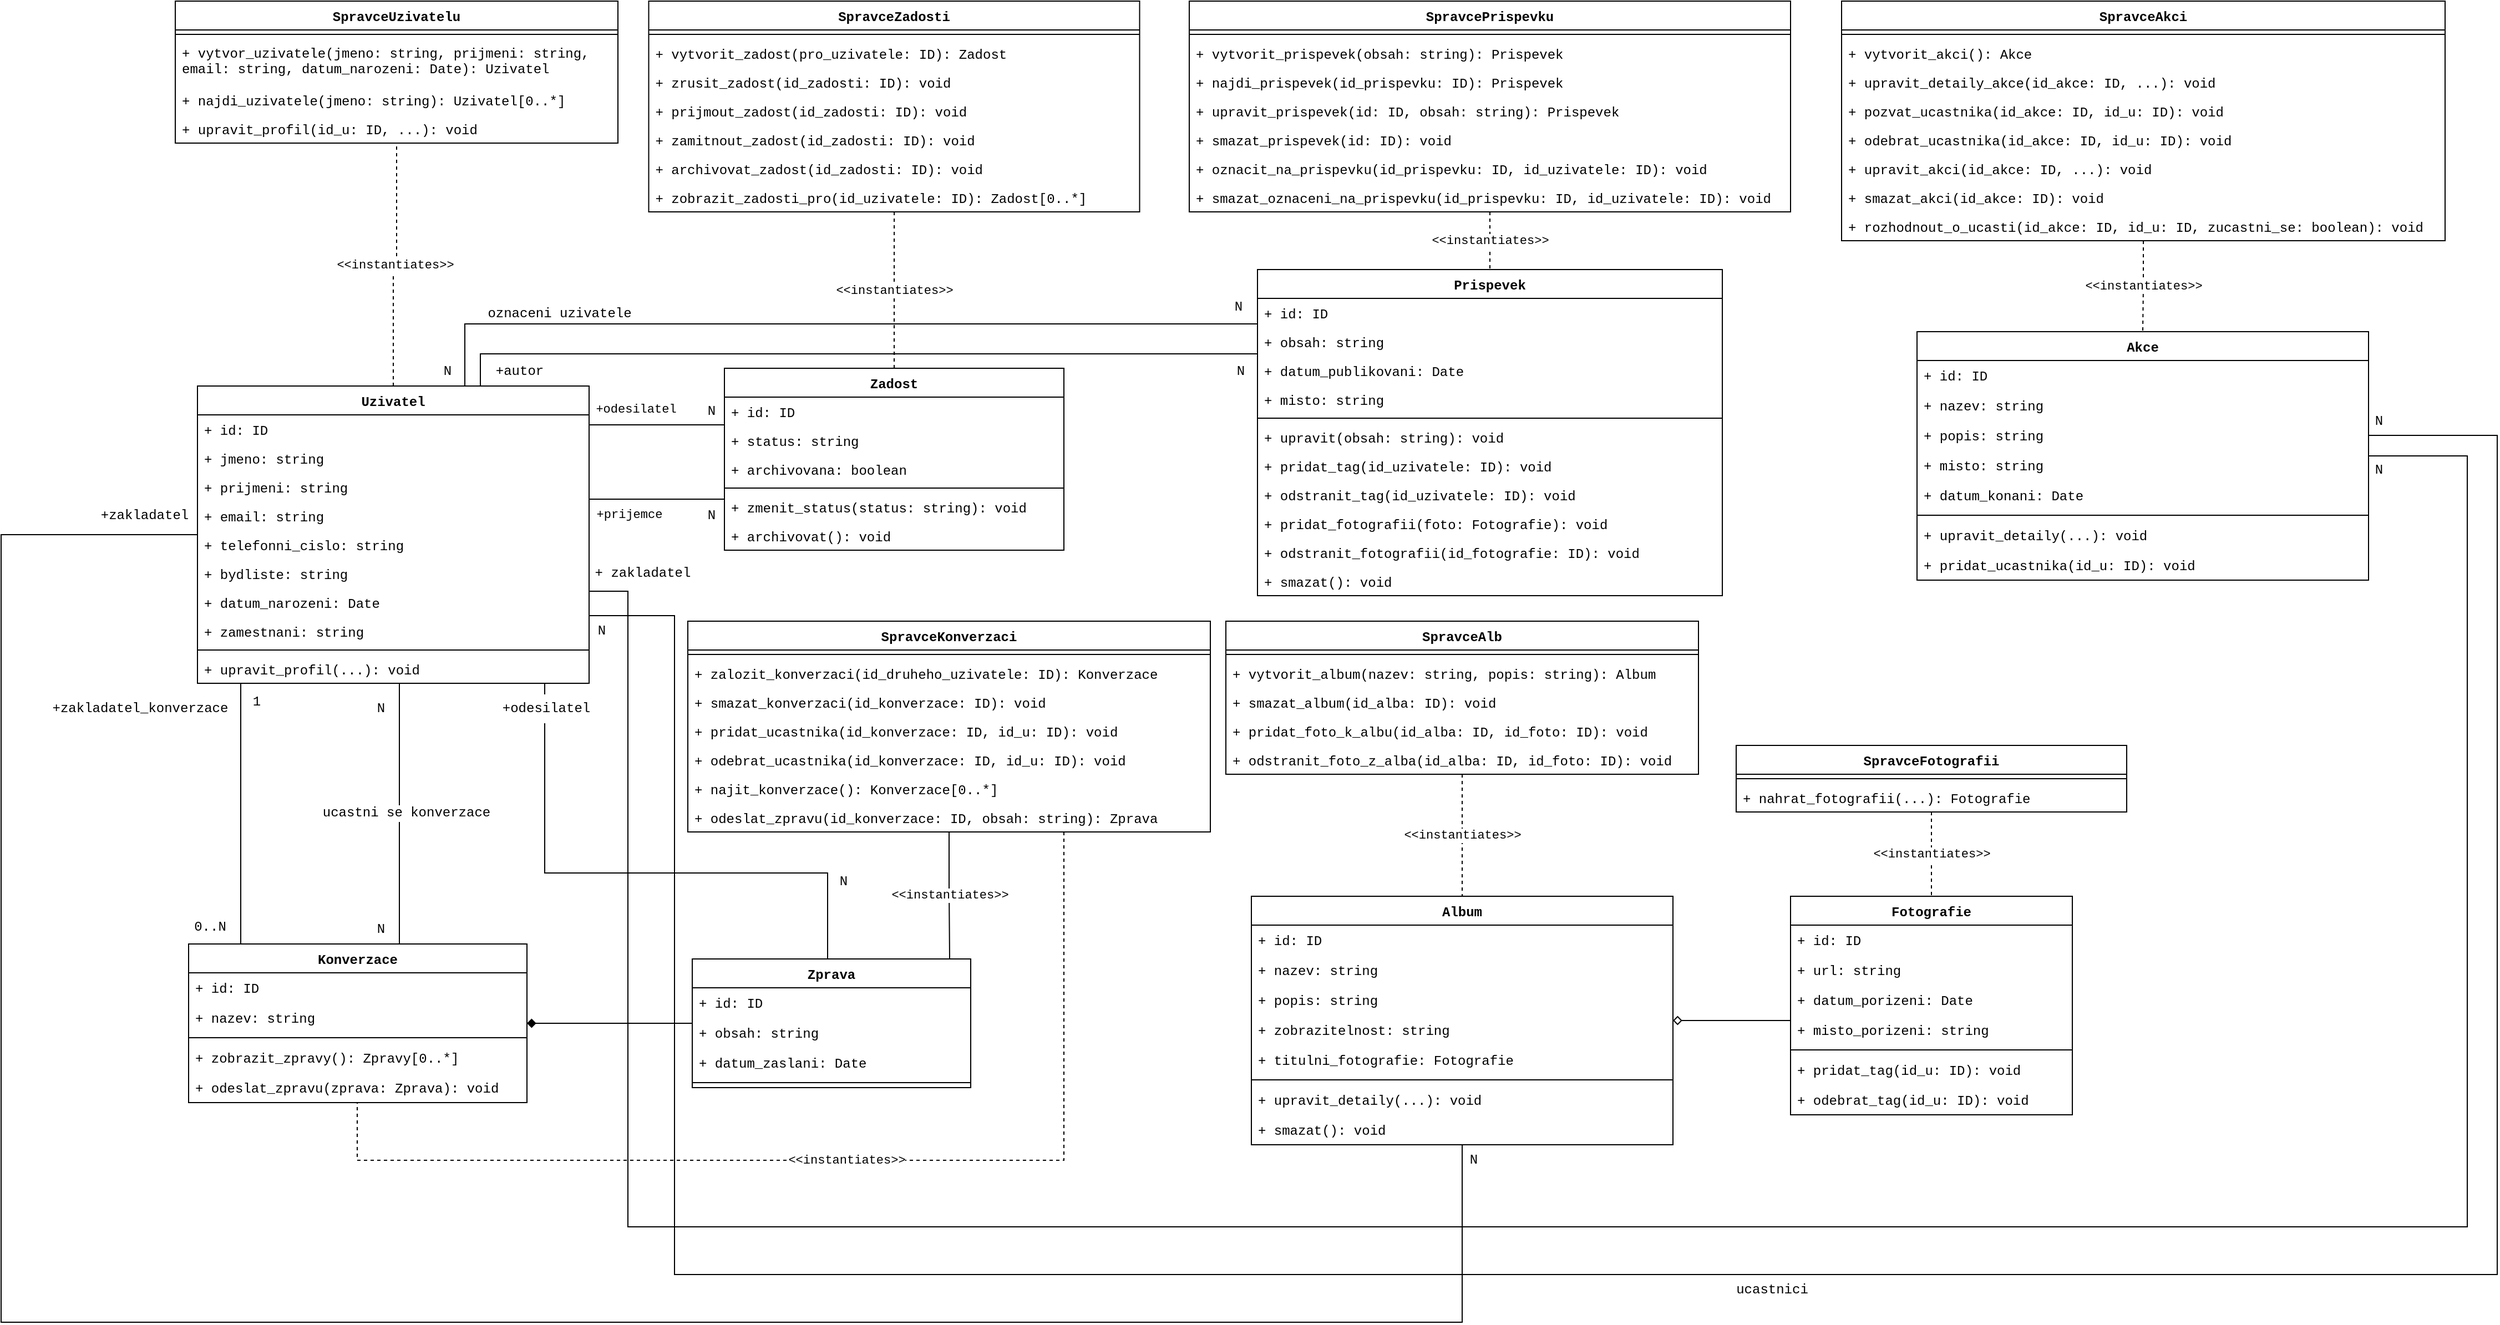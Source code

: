 <mxfile version="20.3.0" type="device"><diagram id="ahfpM7nU-8rFgFRCxepS" name="Stránka-1"><mxGraphModel dx="3273" dy="109" grid="0" gridSize="10" guides="1" tooltips="1" connect="1" arrows="1" fold="1" page="1" pageScale="1" pageWidth="827" pageHeight="1169" math="0" shadow="0"><root><mxCell id="0"/><mxCell id="1" parent="0"/><mxCell id="P2hT2zqD_TMaXvYp4fg1-245" value="&amp;lt;&amp;lt;instantiates&amp;gt;&amp;gt;" style="edgeStyle=orthogonalEdgeStyle;rounded=0;orthogonalLoop=1;jettySize=auto;html=1;fontFamily=Courier New;startArrow=none;startFill=0;endArrow=none;endFill=0;dashed=1;" edge="1" parent="1" source="P2hT2zqD_TMaXvYp4fg1-4" target="P2hT2zqD_TMaXvYp4fg1-125"><mxGeometry relative="1" as="geometry"/></mxCell><mxCell id="P2hT2zqD_TMaXvYp4fg1-247" style="edgeStyle=orthogonalEdgeStyle;rounded=0;orthogonalLoop=1;jettySize=auto;html=1;fontFamily=Courier New;startArrow=none;startFill=0;endArrow=none;endFill=0;" edge="1" parent="1" source="P2hT2zqD_TMaXvYp4fg1-4" target="P2hT2zqD_TMaXvYp4fg1-81"><mxGeometry relative="1" as="geometry"><Array as="points"><mxPoint x="627" y="2063"/><mxPoint x="882" y="2063"/></Array></mxGeometry></mxCell><mxCell id="P2hT2zqD_TMaXvYp4fg1-260" style="edgeStyle=orthogonalEdgeStyle;rounded=0;orthogonalLoop=1;jettySize=auto;html=1;fontFamily=Courier New;startArrow=none;startFill=0;endArrow=none;endFill=0;" edge="1" parent="1" source="P2hT2zqD_TMaXvYp4fg1-4" target="P2hT2zqD_TMaXvYp4fg1-164"><mxGeometry relative="1" as="geometry"><Array as="points"><mxPoint x="137" y="1758"/><mxPoint x="137" y="2468"/><mxPoint x="1454" y="2468"/></Array></mxGeometry></mxCell><mxCell id="P2hT2zqD_TMaXvYp4fg1-264" style="edgeStyle=orthogonalEdgeStyle;rounded=0;orthogonalLoop=1;jettySize=auto;html=1;fontFamily=Courier New;startArrow=none;startFill=0;endArrow=none;endFill=0;" edge="1" parent="1" source="P2hT2zqD_TMaXvYp4fg1-4" target="P2hT2zqD_TMaXvYp4fg1-30"><mxGeometry relative="1" as="geometry"><Array as="points"><mxPoint x="569" y="1595"/></Array></mxGeometry></mxCell><mxCell id="P2hT2zqD_TMaXvYp4fg1-267" style="edgeStyle=orthogonalEdgeStyle;rounded=0;orthogonalLoop=1;jettySize=auto;html=1;fontFamily=Courier New;startArrow=none;startFill=0;endArrow=none;endFill=0;" edge="1" parent="1" source="P2hT2zqD_TMaXvYp4fg1-4" target="P2hT2zqD_TMaXvYp4fg1-30"><mxGeometry relative="1" as="geometry"><Array as="points"><mxPoint x="555" y="1568"/></Array></mxGeometry></mxCell><mxCell id="P2hT2zqD_TMaXvYp4fg1-4" value="Uzivatel" style="swimlane;fontStyle=1;align=center;verticalAlign=top;childLayout=stackLayout;horizontal=1;startSize=26;horizontalStack=0;resizeParent=1;resizeParentMax=0;resizeLast=0;collapsible=1;marginBottom=0;fontFamily=Courier New;" vertex="1" parent="1"><mxGeometry x="314" y="1624" width="353" height="268" as="geometry"/></mxCell><mxCell id="P2hT2zqD_TMaXvYp4fg1-5" value="+ id: ID" style="text;strokeColor=none;fillColor=none;align=left;verticalAlign=top;spacingLeft=4;spacingRight=4;overflow=hidden;rotatable=0;points=[[0,0.5],[1,0.5]];portConstraint=eastwest;fontFamily=Courier New;" vertex="1" parent="P2hT2zqD_TMaXvYp4fg1-4"><mxGeometry y="26" width="353" height="26" as="geometry"/></mxCell><mxCell id="P2hT2zqD_TMaXvYp4fg1-6" value="+ jmeno: string" style="text;strokeColor=none;fillColor=none;align=left;verticalAlign=top;spacingLeft=4;spacingRight=4;overflow=hidden;rotatable=0;points=[[0,0.5],[1,0.5]];portConstraint=eastwest;fontFamily=Courier New;" vertex="1" parent="P2hT2zqD_TMaXvYp4fg1-4"><mxGeometry y="52" width="353" height="26" as="geometry"/></mxCell><mxCell id="P2hT2zqD_TMaXvYp4fg1-7" value="+ prijmeni: string" style="text;strokeColor=none;fillColor=none;align=left;verticalAlign=top;spacingLeft=4;spacingRight=4;overflow=hidden;rotatable=0;points=[[0,0.5],[1,0.5]];portConstraint=eastwest;fontFamily=Courier New;" vertex="1" parent="P2hT2zqD_TMaXvYp4fg1-4"><mxGeometry y="78" width="353" height="26" as="geometry"/></mxCell><mxCell id="P2hT2zqD_TMaXvYp4fg1-8" value="+ email: string" style="text;strokeColor=none;fillColor=none;align=left;verticalAlign=top;spacingLeft=4;spacingRight=4;overflow=hidden;rotatable=0;points=[[0,0.5],[1,0.5]];portConstraint=eastwest;fontFamily=Courier New;" vertex="1" parent="P2hT2zqD_TMaXvYp4fg1-4"><mxGeometry y="104" width="353" height="26" as="geometry"/></mxCell><mxCell id="P2hT2zqD_TMaXvYp4fg1-9" value="+ telefonni_cislo: string" style="text;strokeColor=none;fillColor=none;align=left;verticalAlign=top;spacingLeft=4;spacingRight=4;overflow=hidden;rotatable=0;points=[[0,0.5],[1,0.5]];portConstraint=eastwest;fontFamily=Courier New;" vertex="1" parent="P2hT2zqD_TMaXvYp4fg1-4"><mxGeometry y="130" width="353" height="26" as="geometry"/></mxCell><mxCell id="P2hT2zqD_TMaXvYp4fg1-10" value="+ bydliste: string" style="text;strokeColor=none;fillColor=none;align=left;verticalAlign=top;spacingLeft=4;spacingRight=4;overflow=hidden;rotatable=0;points=[[0,0.5],[1,0.5]];portConstraint=eastwest;fontFamily=Courier New;" vertex="1" parent="P2hT2zqD_TMaXvYp4fg1-4"><mxGeometry y="156" width="353" height="26" as="geometry"/></mxCell><mxCell id="P2hT2zqD_TMaXvYp4fg1-11" value="+ datum_narozeni: Date" style="text;strokeColor=none;fillColor=none;align=left;verticalAlign=top;spacingLeft=4;spacingRight=4;overflow=hidden;rotatable=0;points=[[0,0.5],[1,0.5]];portConstraint=eastwest;fontFamily=Courier New;" vertex="1" parent="P2hT2zqD_TMaXvYp4fg1-4"><mxGeometry y="182" width="353" height="26" as="geometry"/></mxCell><mxCell id="P2hT2zqD_TMaXvYp4fg1-12" value="+ zamestnani: string" style="text;strokeColor=none;fillColor=none;align=left;verticalAlign=top;spacingLeft=4;spacingRight=4;overflow=hidden;rotatable=0;points=[[0,0.5],[1,0.5]];portConstraint=eastwest;fontFamily=Courier New;" vertex="1" parent="P2hT2zqD_TMaXvYp4fg1-4"><mxGeometry y="208" width="353" height="26" as="geometry"/></mxCell><mxCell id="P2hT2zqD_TMaXvYp4fg1-13" value="" style="line;strokeWidth=1;fillColor=none;align=left;verticalAlign=middle;spacingTop=-1;spacingLeft=3;spacingRight=3;rotatable=0;labelPosition=right;points=[];portConstraint=eastwest;strokeColor=inherit;fontFamily=Courier New;" vertex="1" parent="P2hT2zqD_TMaXvYp4fg1-4"><mxGeometry y="234" width="353" height="8" as="geometry"/></mxCell><mxCell id="P2hT2zqD_TMaXvYp4fg1-18" value="+ upravit_profil(...): void" style="text;strokeColor=none;fillColor=none;align=left;verticalAlign=top;spacingLeft=4;spacingRight=4;overflow=hidden;rotatable=0;points=[[0,0.5],[1,0.5]];portConstraint=eastwest;fontFamily=Courier New;" vertex="1" parent="P2hT2zqD_TMaXvYp4fg1-4"><mxGeometry y="242" width="353" height="26" as="geometry"/></mxCell><mxCell id="P2hT2zqD_TMaXvYp4fg1-246" value="&amp;lt;&amp;lt;instantiates&amp;gt;&amp;gt;" style="edgeStyle=orthogonalEdgeStyle;rounded=0;orthogonalLoop=1;jettySize=auto;html=1;dashed=1;fontFamily=Courier New;startArrow=none;startFill=0;endArrow=none;endFill=0;" edge="1" parent="1" source="P2hT2zqD_TMaXvYp4fg1-23" target="P2hT2zqD_TMaXvYp4fg1-131"><mxGeometry relative="1" as="geometry"/></mxCell><mxCell id="P2hT2zqD_TMaXvYp4fg1-23" value="Zadost" style="swimlane;fontStyle=1;align=center;verticalAlign=top;childLayout=stackLayout;horizontal=1;startSize=26;horizontalStack=0;resizeParent=1;resizeParentMax=0;resizeLast=0;collapsible=1;marginBottom=0;fontFamily=Courier New;" vertex="1" parent="1"><mxGeometry x="789" y="1608" width="306" height="164" as="geometry"/></mxCell><mxCell id="P2hT2zqD_TMaXvYp4fg1-24" value="+ id: ID" style="text;strokeColor=none;fillColor=none;align=left;verticalAlign=top;spacingLeft=4;spacingRight=4;overflow=hidden;rotatable=0;points=[[0,0.5],[1,0.5]];portConstraint=eastwest;fontFamily=Courier New;" vertex="1" parent="P2hT2zqD_TMaXvYp4fg1-23"><mxGeometry y="26" width="306" height="26" as="geometry"/></mxCell><mxCell id="P2hT2zqD_TMaXvYp4fg1-25" value="+ status: string" style="text;strokeColor=none;fillColor=none;align=left;verticalAlign=top;spacingLeft=4;spacingRight=4;overflow=hidden;rotatable=0;points=[[0,0.5],[1,0.5]];portConstraint=eastwest;fontFamily=Courier New;" vertex="1" parent="P2hT2zqD_TMaXvYp4fg1-23"><mxGeometry y="52" width="306" height="26" as="geometry"/></mxCell><mxCell id="P2hT2zqD_TMaXvYp4fg1-233" value="+ archivovana: boolean" style="text;strokeColor=none;fillColor=none;align=left;verticalAlign=top;spacingLeft=4;spacingRight=4;overflow=hidden;rotatable=0;points=[[0,0.5],[1,0.5]];portConstraint=eastwest;fontFamily=Courier New;" vertex="1" parent="P2hT2zqD_TMaXvYp4fg1-23"><mxGeometry y="78" width="306" height="26" as="geometry"/></mxCell><mxCell id="P2hT2zqD_TMaXvYp4fg1-27" style="line;strokeWidth=1;fillColor=none;align=left;verticalAlign=middle;spacingTop=-1;spacingLeft=3;spacingRight=3;rotatable=0;labelPosition=right;points=[];portConstraint=eastwest;strokeColor=inherit;fontFamily=Courier New;" vertex="1" parent="P2hT2zqD_TMaXvYp4fg1-23"><mxGeometry y="104" width="306" height="8" as="geometry"/></mxCell><mxCell id="P2hT2zqD_TMaXvYp4fg1-235" value="+ zmenit_status(status: string): void" style="text;strokeColor=none;fillColor=none;align=left;verticalAlign=top;spacingLeft=4;spacingRight=4;overflow=hidden;rotatable=0;points=[[0,0.5],[1,0.5]];portConstraint=eastwest;fontFamily=Courier New;" vertex="1" parent="P2hT2zqD_TMaXvYp4fg1-23"><mxGeometry y="112" width="306" height="26" as="geometry"/></mxCell><mxCell id="P2hT2zqD_TMaXvYp4fg1-236" value="+ archivovat(): void" style="text;strokeColor=none;fillColor=none;align=left;verticalAlign=top;spacingLeft=4;spacingRight=4;overflow=hidden;rotatable=0;points=[[0,0.5],[1,0.5]];portConstraint=eastwest;fontFamily=Courier New;" vertex="1" parent="P2hT2zqD_TMaXvYp4fg1-23"><mxGeometry y="138" width="306" height="26" as="geometry"/></mxCell><mxCell id="P2hT2zqD_TMaXvYp4fg1-30" value="Prispevek" style="swimlane;fontStyle=1;align=center;verticalAlign=top;childLayout=stackLayout;horizontal=1;startSize=26;horizontalStack=0;resizeParent=1;resizeParentMax=0;resizeLast=0;collapsible=1;marginBottom=0;fontFamily=Courier New;" vertex="1" parent="1"><mxGeometry x="1269.5" y="1519" width="419" height="294" as="geometry"/></mxCell><mxCell id="P2hT2zqD_TMaXvYp4fg1-31" value="+ id: ID" style="text;strokeColor=none;fillColor=none;align=left;verticalAlign=top;spacingLeft=4;spacingRight=4;overflow=hidden;rotatable=0;points=[[0,0.5],[1,0.5]];portConstraint=eastwest;fontFamily=Courier New;" vertex="1" parent="P2hT2zqD_TMaXvYp4fg1-30"><mxGeometry y="26" width="419" height="26" as="geometry"/></mxCell><mxCell id="P2hT2zqD_TMaXvYp4fg1-32" value="+ obsah: string" style="text;strokeColor=none;fillColor=none;align=left;verticalAlign=top;spacingLeft=4;spacingRight=4;overflow=hidden;rotatable=0;points=[[0,0.5],[1,0.5]];portConstraint=eastwest;fontFamily=Courier New;" vertex="1" parent="P2hT2zqD_TMaXvYp4fg1-30"><mxGeometry y="52" width="419" height="26" as="geometry"/></mxCell><mxCell id="P2hT2zqD_TMaXvYp4fg1-33" value="+ datum_publikovani: Date" style="text;strokeColor=none;fillColor=none;align=left;verticalAlign=top;spacingLeft=4;spacingRight=4;overflow=hidden;rotatable=0;points=[[0,0.5],[1,0.5]];portConstraint=eastwest;fontFamily=Courier New;" vertex="1" parent="P2hT2zqD_TMaXvYp4fg1-30"><mxGeometry y="78" width="419" height="26" as="geometry"/></mxCell><mxCell id="P2hT2zqD_TMaXvYp4fg1-34" value="+ misto: string" style="text;strokeColor=none;fillColor=none;align=left;verticalAlign=top;spacingLeft=4;spacingRight=4;overflow=hidden;rotatable=0;points=[[0,0.5],[1,0.5]];portConstraint=eastwest;fontFamily=Courier New;" vertex="1" parent="P2hT2zqD_TMaXvYp4fg1-30"><mxGeometry y="104" width="419" height="26" as="geometry"/></mxCell><mxCell id="P2hT2zqD_TMaXvYp4fg1-35" value="" style="line;strokeWidth=1;fillColor=none;align=left;verticalAlign=middle;spacingTop=-1;spacingLeft=3;spacingRight=3;rotatable=0;labelPosition=right;points=[];portConstraint=eastwest;strokeColor=inherit;fontFamily=Courier New;" vertex="1" parent="P2hT2zqD_TMaXvYp4fg1-30"><mxGeometry y="130" width="419" height="8" as="geometry"/></mxCell><mxCell id="P2hT2zqD_TMaXvYp4fg1-37" value="+ upravit(obsah: string): void" style="text;strokeColor=none;fillColor=none;align=left;verticalAlign=top;spacingLeft=4;spacingRight=4;overflow=hidden;rotatable=0;points=[[0,0.5],[1,0.5]];portConstraint=eastwest;fontFamily=Courier New;" vertex="1" parent="P2hT2zqD_TMaXvYp4fg1-30"><mxGeometry y="138" width="419" height="26" as="geometry"/></mxCell><mxCell id="P2hT2zqD_TMaXvYp4fg1-38" value="+ pridat_tag(id_uzivatele: ID): void" style="text;strokeColor=none;fillColor=none;align=left;verticalAlign=top;spacingLeft=4;spacingRight=4;overflow=hidden;rotatable=0;points=[[0,0.5],[1,0.5]];portConstraint=eastwest;fontFamily=Courier New;" vertex="1" parent="P2hT2zqD_TMaXvYp4fg1-30"><mxGeometry y="164" width="419" height="26" as="geometry"/></mxCell><mxCell id="P2hT2zqD_TMaXvYp4fg1-39" value="+ odstranit_tag(id_uzivatele: ID): void" style="text;strokeColor=none;fillColor=none;align=left;verticalAlign=top;spacingLeft=4;spacingRight=4;overflow=hidden;rotatable=0;points=[[0,0.5],[1,0.5]];portConstraint=eastwest;fontFamily=Courier New;" vertex="1" parent="P2hT2zqD_TMaXvYp4fg1-30"><mxGeometry y="190" width="419" height="26" as="geometry"/></mxCell><mxCell id="P2hT2zqD_TMaXvYp4fg1-40" value="+ pridat_fotografii(foto: Fotografie): void" style="text;strokeColor=none;fillColor=none;align=left;verticalAlign=top;spacingLeft=4;spacingRight=4;overflow=hidden;rotatable=0;points=[[0,0.5],[1,0.5]];portConstraint=eastwest;fontFamily=Courier New;" vertex="1" parent="P2hT2zqD_TMaXvYp4fg1-30"><mxGeometry y="216" width="419" height="26" as="geometry"/></mxCell><mxCell id="P2hT2zqD_TMaXvYp4fg1-41" value="+ odstranit_fotografii(id_fotografie: ID): void" style="text;strokeColor=none;fillColor=none;align=left;verticalAlign=top;spacingLeft=4;spacingRight=4;overflow=hidden;rotatable=0;points=[[0,0.5],[1,0.5]];portConstraint=eastwest;fontFamily=Courier New;" vertex="1" parent="P2hT2zqD_TMaXvYp4fg1-30"><mxGeometry y="242" width="419" height="26" as="geometry"/></mxCell><mxCell id="P2hT2zqD_TMaXvYp4fg1-36" value="+ smazat(): void" style="text;strokeColor=none;fillColor=none;align=left;verticalAlign=top;spacingLeft=4;spacingRight=4;overflow=hidden;rotatable=0;points=[[0,0.5],[1,0.5]];portConstraint=eastwest;fontFamily=Courier New;" vertex="1" parent="P2hT2zqD_TMaXvYp4fg1-30"><mxGeometry y="268" width="419" height="26" as="geometry"/></mxCell><mxCell id="P2hT2zqD_TMaXvYp4fg1-75" value="Konverzace" style="swimlane;fontStyle=1;align=center;verticalAlign=top;childLayout=stackLayout;horizontal=1;startSize=26;horizontalStack=0;resizeParent=1;resizeParentMax=0;resizeLast=0;collapsible=1;marginBottom=0;fontFamily=Courier New;" vertex="1" parent="1"><mxGeometry x="306" y="2127" width="305" height="143" as="geometry"/></mxCell><mxCell id="P2hT2zqD_TMaXvYp4fg1-76" value="+ id: ID" style="text;strokeColor=none;fillColor=none;align=left;verticalAlign=top;spacingLeft=4;spacingRight=4;overflow=hidden;rotatable=0;points=[[0,0.5],[1,0.5]];portConstraint=eastwest;fontFamily=Courier New;" vertex="1" parent="P2hT2zqD_TMaXvYp4fg1-75"><mxGeometry y="26" width="305" height="27" as="geometry"/></mxCell><mxCell id="P2hT2zqD_TMaXvYp4fg1-77" value="+ nazev: string" style="text;strokeColor=none;fillColor=none;align=left;verticalAlign=top;spacingLeft=4;spacingRight=4;overflow=hidden;rotatable=0;points=[[0,0.5],[1,0.5]];portConstraint=eastwest;fontFamily=Courier New;" vertex="1" parent="P2hT2zqD_TMaXvYp4fg1-75"><mxGeometry y="53" width="305" height="27" as="geometry"/></mxCell><mxCell id="P2hT2zqD_TMaXvYp4fg1-78" value="" style="line;strokeWidth=1;fillColor=none;align=left;verticalAlign=middle;spacingTop=-1;spacingLeft=3;spacingRight=3;rotatable=0;labelPosition=right;points=[];portConstraint=eastwest;strokeColor=inherit;fontFamily=Courier New;" vertex="1" parent="P2hT2zqD_TMaXvYp4fg1-75"><mxGeometry y="80" width="305" height="9" as="geometry"/></mxCell><mxCell id="P2hT2zqD_TMaXvYp4fg1-79" value="+ zobrazit_zpravy(): Zpravy[0..*]" style="text;strokeColor=none;fillColor=none;align=left;verticalAlign=top;spacingLeft=4;spacingRight=4;overflow=hidden;rotatable=0;points=[[0,0.5],[1,0.5]];portConstraint=eastwest;fontFamily=Courier New;" vertex="1" parent="P2hT2zqD_TMaXvYp4fg1-75"><mxGeometry y="89" width="305" height="27" as="geometry"/></mxCell><mxCell id="P2hT2zqD_TMaXvYp4fg1-80" value="+ odeslat_zpravu(zprava: Zprava): void" style="text;strokeColor=none;fillColor=none;align=left;verticalAlign=top;spacingLeft=4;spacingRight=4;overflow=hidden;rotatable=0;points=[[0,0.5],[1,0.5]];portConstraint=eastwest;fontFamily=Courier New;" vertex="1" parent="P2hT2zqD_TMaXvYp4fg1-75"><mxGeometry y="116" width="305" height="27" as="geometry"/></mxCell><mxCell id="P2hT2zqD_TMaXvYp4fg1-263" style="edgeStyle=orthogonalEdgeStyle;rounded=0;orthogonalLoop=1;jettySize=auto;html=1;fontFamily=Courier New;startArrow=diamond;startFill=1;endArrow=none;endFill=0;" edge="1" parent="1" source="P2hT2zqD_TMaXvYp4fg1-75" target="P2hT2zqD_TMaXvYp4fg1-81"><mxGeometry relative="1" as="geometry"/></mxCell><mxCell id="P2hT2zqD_TMaXvYp4fg1-81" value="Zprava" style="swimlane;fontStyle=1;align=center;verticalAlign=top;childLayout=stackLayout;horizontal=1;startSize=26;horizontalStack=0;resizeParent=1;resizeParentMax=0;resizeLast=0;collapsible=1;marginBottom=0;fontFamily=Courier New;" vertex="1" parent="1"><mxGeometry x="760" y="2140.5" width="251" height="116" as="geometry"/></mxCell><mxCell id="P2hT2zqD_TMaXvYp4fg1-82" value="+ id: ID" style="text;strokeColor=none;fillColor=none;align=left;verticalAlign=top;spacingLeft=4;spacingRight=4;overflow=hidden;rotatable=0;points=[[0,0.5],[1,0.5]];portConstraint=eastwest;fontFamily=Courier New;" vertex="1" parent="P2hT2zqD_TMaXvYp4fg1-81"><mxGeometry y="26" width="251" height="27" as="geometry"/></mxCell><mxCell id="P2hT2zqD_TMaXvYp4fg1-83" value="+ obsah: string" style="text;strokeColor=none;fillColor=none;align=left;verticalAlign=top;spacingLeft=4;spacingRight=4;overflow=hidden;rotatable=0;points=[[0,0.5],[1,0.5]];portConstraint=eastwest;fontFamily=Courier New;" vertex="1" parent="P2hT2zqD_TMaXvYp4fg1-81"><mxGeometry y="53" width="251" height="27" as="geometry"/></mxCell><mxCell id="P2hT2zqD_TMaXvYp4fg1-84" value="+ datum_zaslani: Date" style="text;strokeColor=none;fillColor=none;align=left;verticalAlign=top;spacingLeft=4;spacingRight=4;overflow=hidden;rotatable=0;points=[[0,0.5],[1,0.5]];portConstraint=eastwest;fontFamily=Courier New;" vertex="1" parent="P2hT2zqD_TMaXvYp4fg1-81"><mxGeometry y="80" width="251" height="27" as="geometry"/></mxCell><mxCell id="P2hT2zqD_TMaXvYp4fg1-86" value="" style="line;strokeWidth=1;fillColor=none;align=left;verticalAlign=middle;spacingTop=-1;spacingLeft=3;spacingRight=3;rotatable=0;labelPosition=right;points=[];portConstraint=eastwest;strokeColor=inherit;fontFamily=Courier New;" vertex="1" parent="P2hT2zqD_TMaXvYp4fg1-81"><mxGeometry y="107" width="251" height="9" as="geometry"/></mxCell><mxCell id="P2hT2zqD_TMaXvYp4fg1-99" value="" style="edgeStyle=orthogonalEdgeStyle;rounded=0;orthogonalLoop=1;jettySize=auto;html=1;startArrow=none;startFill=0;endArrow=none;endFill=0;fontFamily=Courier New;" edge="1" source="P2hT2zqD_TMaXvYp4fg1-4" target="P2hT2zqD_TMaXvYp4fg1-75" parent="1"><mxGeometry relative="1" as="geometry"><Array as="points"><mxPoint x="353" y="2095"/><mxPoint x="353" y="2095"/></Array></mxGeometry></mxCell><mxCell id="P2hT2zqD_TMaXvYp4fg1-101" style="edgeStyle=orthogonalEdgeStyle;rounded=0;orthogonalLoop=1;jettySize=auto;html=1;startArrow=none;startFill=0;endArrow=none;endFill=0;fontFamily=Courier New;" edge="1" source="P2hT2zqD_TMaXvYp4fg1-4" target="P2hT2zqD_TMaXvYp4fg1-23" parent="1"><mxGeometry relative="1" as="geometry"><Array as="points"><mxPoint x="728" y="1726"/><mxPoint x="728" y="1726"/></Array></mxGeometry></mxCell><mxCell id="P2hT2zqD_TMaXvYp4fg1-102" value="+odesilatel" style="edgeLabel;html=1;align=center;verticalAlign=bottom;resizable=0;points=[];fontFamily=Courier New;" vertex="1" connectable="0" parent="P2hT2zqD_TMaXvYp4fg1-101"><mxGeometry x="-0.526" relative="1" as="geometry"><mxPoint x="13" y="-73" as="offset"/></mxGeometry></mxCell><mxCell id="P2hT2zqD_TMaXvYp4fg1-111" value="" style="edgeStyle=orthogonalEdgeStyle;rounded=0;orthogonalLoop=1;jettySize=auto;html=1;startArrow=none;startFill=0;endArrow=none;endFill=0;fontFamily=Courier New;" edge="1" source="P2hT2zqD_TMaXvYp4fg1-4" target="P2hT2zqD_TMaXvYp4fg1-75" parent="1"><mxGeometry relative="1" as="geometry"><Array as="points"><mxPoint x="496" y="2108"/><mxPoint x="496" y="2108"/></Array></mxGeometry></mxCell><mxCell id="P2hT2zqD_TMaXvYp4fg1-114" value="N" style="text;html=1;align=center;verticalAlign=middle;resizable=0;points=[];autosize=1;strokeColor=none;fillColor=none;fontFamily=Courier New;" vertex="1" parent="1"><mxGeometry x="764" y="1634" width="25" height="26" as="geometry"/></mxCell><mxCell id="P2hT2zqD_TMaXvYp4fg1-258" value="&amp;lt;&amp;lt;instantiates&amp;gt;&amp;gt;" style="edgeStyle=orthogonalEdgeStyle;rounded=0;orthogonalLoop=1;jettySize=auto;html=1;fontFamily=Courier New;startArrow=none;startFill=0;endArrow=none;endFill=0;dashed=1;" edge="1" parent="1" source="P2hT2zqD_TMaXvYp4fg1-115" target="P2hT2zqD_TMaXvYp4fg1-30"><mxGeometry relative="1" as="geometry"/></mxCell><mxCell id="P2hT2zqD_TMaXvYp4fg1-115" value="SpravcePrispevku" style="swimlane;fontStyle=1;align=center;verticalAlign=top;childLayout=stackLayout;horizontal=1;startSize=26;horizontalStack=0;resizeParent=1;resizeParentMax=0;resizeLast=0;collapsible=1;marginBottom=0;fontFamily=Courier New;" vertex="1" parent="1"><mxGeometry x="1208" y="1277" width="542" height="190" as="geometry"/></mxCell><mxCell id="P2hT2zqD_TMaXvYp4fg1-116" value="" style="line;strokeWidth=1;fillColor=none;align=left;verticalAlign=middle;spacingTop=-1;spacingLeft=3;spacingRight=3;rotatable=0;labelPosition=right;points=[];portConstraint=eastwest;strokeColor=inherit;fontFamily=Courier New;" vertex="1" parent="P2hT2zqD_TMaXvYp4fg1-115"><mxGeometry y="26" width="542" height="8" as="geometry"/></mxCell><mxCell id="P2hT2zqD_TMaXvYp4fg1-117" value="+ vytvorit_prispevek(obsah: string): Prispevek" style="text;strokeColor=none;fillColor=none;align=left;verticalAlign=top;spacingLeft=4;spacingRight=4;overflow=hidden;rotatable=0;points=[[0,0.5],[1,0.5]];portConstraint=eastwest;fontFamily=Courier New;" vertex="1" parent="P2hT2zqD_TMaXvYp4fg1-115"><mxGeometry y="34" width="542" height="26" as="geometry"/></mxCell><mxCell id="P2hT2zqD_TMaXvYp4fg1-118" value="+ najdi_prispevek(id_prispevku: ID): Prispevek" style="text;strokeColor=none;fillColor=none;align=left;verticalAlign=top;spacingLeft=4;spacingRight=4;overflow=hidden;rotatable=0;points=[[0,0.5],[1,0.5]];portConstraint=eastwest;fontFamily=Courier New;" vertex="1" parent="P2hT2zqD_TMaXvYp4fg1-115"><mxGeometry y="60" width="542" height="26" as="geometry"/></mxCell><mxCell id="P2hT2zqD_TMaXvYp4fg1-119" value="+ upravit_prispevek(id: ID, obsah: string): Prispevek" style="text;strokeColor=none;fillColor=none;align=left;verticalAlign=top;spacingLeft=4;spacingRight=4;overflow=hidden;rotatable=0;points=[[0,0.5],[1,0.5]];portConstraint=eastwest;fontFamily=Courier New;" vertex="1" parent="P2hT2zqD_TMaXvYp4fg1-115"><mxGeometry y="86" width="542" height="26" as="geometry"/></mxCell><mxCell id="P2hT2zqD_TMaXvYp4fg1-120" value="+ smazat_prispevek(id: ID): void" style="text;strokeColor=none;fillColor=none;align=left;verticalAlign=top;spacingLeft=4;spacingRight=4;overflow=hidden;rotatable=0;points=[[0,0.5],[1,0.5]];portConstraint=eastwest;fontFamily=Courier New;" vertex="1" parent="P2hT2zqD_TMaXvYp4fg1-115"><mxGeometry y="112" width="542" height="26" as="geometry"/></mxCell><mxCell id="P2hT2zqD_TMaXvYp4fg1-121" value="+ oznacit_na_prispevku(id_prispevku: ID, id_uzivatele: ID): void" style="text;strokeColor=none;fillColor=none;align=left;verticalAlign=top;spacingLeft=4;spacingRight=4;overflow=hidden;rotatable=0;points=[[0,0.5],[1,0.5]];portConstraint=eastwest;fontFamily=Courier New;" vertex="1" parent="P2hT2zqD_TMaXvYp4fg1-115"><mxGeometry y="138" width="542" height="26" as="geometry"/></mxCell><mxCell id="P2hT2zqD_TMaXvYp4fg1-237" value="+ smazat_oznaceni_na_prispevku(id_prispevku: ID, id_uzivatele: ID): void" style="text;strokeColor=none;fillColor=none;align=left;verticalAlign=top;spacingLeft=4;spacingRight=4;overflow=hidden;rotatable=0;points=[[0,0.5],[1,0.5]];portConstraint=eastwest;fontFamily=Courier New;" vertex="1" parent="P2hT2zqD_TMaXvYp4fg1-115"><mxGeometry y="164" width="542" height="26" as="geometry"/></mxCell><mxCell id="P2hT2zqD_TMaXvYp4fg1-125" value="SpravceUzivatelu" style="swimlane;fontStyle=1;align=center;verticalAlign=top;childLayout=stackLayout;horizontal=1;startSize=26;horizontalStack=0;resizeParent=1;resizeParentMax=0;resizeLast=0;collapsible=1;marginBottom=0;fontFamily=Courier New;" vertex="1" parent="1"><mxGeometry x="294" y="1277" width="399" height="128" as="geometry"/></mxCell><mxCell id="P2hT2zqD_TMaXvYp4fg1-126" value="" style="line;strokeWidth=1;fillColor=none;align=left;verticalAlign=middle;spacingTop=-1;spacingLeft=3;spacingRight=3;rotatable=0;labelPosition=right;points=[];portConstraint=eastwest;strokeColor=inherit;fontFamily=Courier New;" vertex="1" parent="P2hT2zqD_TMaXvYp4fg1-125"><mxGeometry y="26" width="399" height="8" as="geometry"/></mxCell><mxCell id="P2hT2zqD_TMaXvYp4fg1-127" value="+ vytvor_uzivatele(jmeno: string, prijmeni: string, email: string, datum_narozeni: Date): Uzivatel" style="text;strokeColor=none;fillColor=none;align=left;verticalAlign=top;spacingLeft=4;spacingRight=4;overflow=hidden;rotatable=0;points=[[0,0.5],[1,0.5]];portConstraint=eastwest;fontFamily=Courier New;whiteSpace=wrap;" vertex="1" parent="P2hT2zqD_TMaXvYp4fg1-125"><mxGeometry y="34" width="399" height="42" as="geometry"/></mxCell><mxCell id="P2hT2zqD_TMaXvYp4fg1-128" value="+ najdi_uzivatele(jmeno: string): Uzivatel[0..*]" style="text;strokeColor=none;fillColor=none;align=left;verticalAlign=top;spacingLeft=4;spacingRight=4;overflow=hidden;rotatable=0;points=[[0,0.5],[1,0.5]];portConstraint=eastwest;fontFamily=Courier New;" vertex="1" parent="P2hT2zqD_TMaXvYp4fg1-125"><mxGeometry y="76" width="399" height="26" as="geometry"/></mxCell><mxCell id="P2hT2zqD_TMaXvYp4fg1-158" value="+ upravit_profil(id_u: ID, ...): void" style="text;strokeColor=none;fillColor=none;align=left;verticalAlign=top;spacingLeft=4;spacingRight=4;overflow=hidden;rotatable=0;points=[[0,0.5],[1,0.5]];portConstraint=eastwest;fontFamily=Courier New;" vertex="1" parent="P2hT2zqD_TMaXvYp4fg1-125"><mxGeometry y="102" width="399" height="26" as="geometry"/></mxCell><mxCell id="P2hT2zqD_TMaXvYp4fg1-131" value="SpravceZadosti" style="swimlane;fontStyle=1;align=center;verticalAlign=top;childLayout=stackLayout;horizontal=1;startSize=26;horizontalStack=0;resizeParent=1;resizeParentMax=0;resizeLast=0;collapsible=1;marginBottom=0;fontFamily=Courier New;" vertex="1" parent="1"><mxGeometry x="720.75" y="1277" width="442.5" height="190" as="geometry"/></mxCell><mxCell id="P2hT2zqD_TMaXvYp4fg1-133" value="" style="line;strokeWidth=1;fillColor=none;align=left;verticalAlign=middle;spacingTop=-1;spacingLeft=3;spacingRight=3;rotatable=0;labelPosition=right;points=[];portConstraint=eastwest;strokeColor=inherit;fontFamily=Courier New;" vertex="1" parent="P2hT2zqD_TMaXvYp4fg1-131"><mxGeometry y="26" width="442.5" height="8" as="geometry"/></mxCell><mxCell id="P2hT2zqD_TMaXvYp4fg1-134" value="+ vytvorit_zadost(pro_uzivatele: ID): Zadost" style="text;strokeColor=none;fillColor=none;align=left;verticalAlign=top;spacingLeft=4;spacingRight=4;overflow=hidden;rotatable=0;points=[[0,0.5],[1,0.5]];portConstraint=eastwest;fontFamily=Courier New;" vertex="1" parent="P2hT2zqD_TMaXvYp4fg1-131"><mxGeometry y="34" width="442.5" height="26" as="geometry"/></mxCell><mxCell id="P2hT2zqD_TMaXvYp4fg1-136" value="+ zrusit_zadost(id_zadosti: ID): void" style="text;strokeColor=none;fillColor=none;align=left;verticalAlign=top;spacingLeft=4;spacingRight=4;overflow=hidden;rotatable=0;points=[[0,0.5],[1,0.5]];portConstraint=eastwest;fontFamily=Courier New;" vertex="1" parent="P2hT2zqD_TMaXvYp4fg1-131"><mxGeometry y="60" width="442.5" height="26" as="geometry"/></mxCell><mxCell id="P2hT2zqD_TMaXvYp4fg1-137" value="+ prijmout_zadost(id_zadosti: ID): void" style="text;strokeColor=none;fillColor=none;align=left;verticalAlign=top;spacingLeft=4;spacingRight=4;overflow=hidden;rotatable=0;points=[[0,0.5],[1,0.5]];portConstraint=eastwest;fontFamily=Courier New;" vertex="1" parent="P2hT2zqD_TMaXvYp4fg1-131"><mxGeometry y="86" width="442.5" height="26" as="geometry"/></mxCell><mxCell id="P2hT2zqD_TMaXvYp4fg1-138" value="+ zamitnout_zadost(id_zadosti: ID): void" style="text;strokeColor=none;fillColor=none;align=left;verticalAlign=top;spacingLeft=4;spacingRight=4;overflow=hidden;rotatable=0;points=[[0,0.5],[1,0.5]];portConstraint=eastwest;fontFamily=Courier New;" vertex="1" parent="P2hT2zqD_TMaXvYp4fg1-131"><mxGeometry y="112" width="442.5" height="26" as="geometry"/></mxCell><mxCell id="P2hT2zqD_TMaXvYp4fg1-234" value="+ archivovat_zadost(id_zadosti: ID): void" style="text;strokeColor=none;fillColor=none;align=left;verticalAlign=top;spacingLeft=4;spacingRight=4;overflow=hidden;rotatable=0;points=[[0,0.5],[1,0.5]];portConstraint=eastwest;fontFamily=Courier New;" vertex="1" parent="P2hT2zqD_TMaXvYp4fg1-131"><mxGeometry y="138" width="442.5" height="26" as="geometry"/></mxCell><mxCell id="P2hT2zqD_TMaXvYp4fg1-139" value="+ zobrazit_zadosti_pro(id_uzivatele: ID): Zadost[0..*]" style="text;strokeColor=none;fillColor=none;align=left;verticalAlign=top;spacingLeft=4;spacingRight=4;overflow=hidden;rotatable=0;points=[[0,0.5],[1,0.5]];portConstraint=eastwest;fontFamily=Courier New;" vertex="1" parent="P2hT2zqD_TMaXvYp4fg1-131"><mxGeometry y="164" width="442.5" height="26" as="geometry"/></mxCell><mxCell id="P2hT2zqD_TMaXvYp4fg1-140" value="+prijemce" style="edgeStyle=orthogonalEdgeStyle;rounded=0;orthogonalLoop=1;jettySize=auto;html=1;fontFamily=Courier New;startArrow=none;startFill=0;endArrow=none;endFill=0;verticalAlign=bottom;" edge="1" parent="1" source="P2hT2zqD_TMaXvYp4fg1-4" target="P2hT2zqD_TMaXvYp4fg1-23"><mxGeometry x="-0.41" y="-90" relative="1" as="geometry"><Array as="points"><mxPoint x="732" y="1659"/><mxPoint x="732" y="1659"/></Array><mxPoint as="offset"/></mxGeometry></mxCell><mxCell id="P2hT2zqD_TMaXvYp4fg1-250" value="&amp;lt;&amp;lt;instantiates&amp;gt;&amp;gt;" style="edgeStyle=orthogonalEdgeStyle;rounded=0;orthogonalLoop=1;jettySize=auto;html=1;fontFamily=Courier New;startArrow=none;startFill=0;endArrow=none;endFill=0;" edge="1" parent="1" source="P2hT2zqD_TMaXvYp4fg1-146" target="P2hT2zqD_TMaXvYp4fg1-81"><mxGeometry relative="1" as="geometry"><Array as="points"><mxPoint x="992" y="2075"/><mxPoint x="992" y="2075"/></Array></mxGeometry></mxCell><mxCell id="P2hT2zqD_TMaXvYp4fg1-251" value="&amp;lt;&amp;lt;instantiates&amp;gt;&amp;gt;" style="edgeStyle=orthogonalEdgeStyle;rounded=0;orthogonalLoop=1;jettySize=auto;html=1;fontFamily=Courier New;startArrow=none;startFill=0;endArrow=none;endFill=0;dashed=1;" edge="1" parent="1" source="P2hT2zqD_TMaXvYp4fg1-146" target="P2hT2zqD_TMaXvYp4fg1-75"><mxGeometry relative="1" as="geometry"><Array as="points"><mxPoint x="1095" y="2322"/><mxPoint x="458" y="2322"/></Array></mxGeometry></mxCell><mxCell id="P2hT2zqD_TMaXvYp4fg1-146" value="SpravceKonverzaci" style="swimlane;fontStyle=1;align=center;verticalAlign=top;childLayout=stackLayout;horizontal=1;startSize=26;horizontalStack=0;resizeParent=1;resizeParentMax=0;resizeLast=0;collapsible=1;marginBottom=0;fontFamily=Courier New;" vertex="1" parent="1"><mxGeometry x="756" y="1836" width="471" height="190" as="geometry"/></mxCell><mxCell id="P2hT2zqD_TMaXvYp4fg1-148" value="" style="line;strokeWidth=1;fillColor=none;align=left;verticalAlign=middle;spacingTop=-1;spacingLeft=3;spacingRight=3;rotatable=0;labelPosition=right;points=[];portConstraint=eastwest;strokeColor=inherit;fontFamily=Courier New;" vertex="1" parent="P2hT2zqD_TMaXvYp4fg1-146"><mxGeometry y="26" width="471" height="8" as="geometry"/></mxCell><mxCell id="P2hT2zqD_TMaXvYp4fg1-149" value="+ zalozit_konverzaci(id_druheho_uzivatele: ID): Konverzace" style="text;strokeColor=none;fillColor=none;align=left;verticalAlign=top;spacingLeft=4;spacingRight=4;overflow=hidden;rotatable=0;points=[[0,0.5],[1,0.5]];portConstraint=eastwest;fontFamily=Courier New;" vertex="1" parent="P2hT2zqD_TMaXvYp4fg1-146"><mxGeometry y="34" width="471" height="26" as="geometry"/></mxCell><mxCell id="P2hT2zqD_TMaXvYp4fg1-150" value="+ smazat_konverzaci(id_konverzace: ID): void" style="text;strokeColor=none;fillColor=none;align=left;verticalAlign=top;spacingLeft=4;spacingRight=4;overflow=hidden;rotatable=0;points=[[0,0.5],[1,0.5]];portConstraint=eastwest;fontFamily=Courier New;" vertex="1" parent="P2hT2zqD_TMaXvYp4fg1-146"><mxGeometry y="60" width="471" height="26" as="geometry"/></mxCell><mxCell id="P2hT2zqD_TMaXvYp4fg1-151" value="+ pridat_ucastnika(id_konverzace: ID, id_u: ID): void" style="text;strokeColor=none;fillColor=none;align=left;verticalAlign=top;spacingLeft=4;spacingRight=4;overflow=hidden;rotatable=0;points=[[0,0.5],[1,0.5]];portConstraint=eastwest;fontFamily=Courier New;" vertex="1" parent="P2hT2zqD_TMaXvYp4fg1-146"><mxGeometry y="86" width="471" height="26" as="geometry"/></mxCell><mxCell id="P2hT2zqD_TMaXvYp4fg1-152" value="+ odebrat_ucastnika(id_konverzace: ID, id_u: ID): void" style="text;strokeColor=none;fillColor=none;align=left;verticalAlign=top;spacingLeft=4;spacingRight=4;overflow=hidden;rotatable=0;points=[[0,0.5],[1,0.5]];portConstraint=eastwest;fontFamily=Courier New;" vertex="1" parent="P2hT2zqD_TMaXvYp4fg1-146"><mxGeometry y="112" width="471" height="26" as="geometry"/></mxCell><mxCell id="P2hT2zqD_TMaXvYp4fg1-155" value="+ najit_konverzace(): Konverzace[0..*]" style="text;strokeColor=none;fillColor=none;align=left;verticalAlign=top;spacingLeft=4;spacingRight=4;overflow=hidden;rotatable=0;points=[[0,0.5],[1,0.5]];portConstraint=eastwest;fontFamily=Courier New;" vertex="1" parent="P2hT2zqD_TMaXvYp4fg1-146"><mxGeometry y="138" width="471" height="26" as="geometry"/></mxCell><mxCell id="P2hT2zqD_TMaXvYp4fg1-242" value="+ odeslat_zpravu(id_konverzace: ID, obsah: string): Zprava" style="text;strokeColor=none;fillColor=none;align=left;verticalAlign=top;spacingLeft=4;spacingRight=4;overflow=hidden;rotatable=0;points=[[0,0.5],[1,0.5]];portConstraint=eastwest;fontFamily=Courier New;" vertex="1" parent="P2hT2zqD_TMaXvYp4fg1-146"><mxGeometry y="164" width="471" height="26" as="geometry"/></mxCell><mxCell id="P2hT2zqD_TMaXvYp4fg1-256" value="&amp;lt;&amp;lt;instantiates&amp;gt;&amp;gt;" style="edgeStyle=orthogonalEdgeStyle;rounded=0;orthogonalLoop=1;jettySize=auto;html=1;fontFamily=Courier New;startArrow=none;startFill=0;endArrow=none;endFill=0;dashed=1;" edge="1" parent="1" source="P2hT2zqD_TMaXvYp4fg1-159" target="P2hT2zqD_TMaXvYp4fg1-164"><mxGeometry relative="1" as="geometry"/></mxCell><mxCell id="P2hT2zqD_TMaXvYp4fg1-159" value="SpravceAlb" style="swimlane;fontStyle=1;align=center;verticalAlign=top;childLayout=stackLayout;horizontal=1;startSize=26;horizontalStack=0;resizeParent=1;resizeParentMax=0;resizeLast=0;collapsible=1;marginBottom=0;fontFamily=Courier New;" vertex="1" parent="1"><mxGeometry x="1241" y="1836" width="426" height="138" as="geometry"/></mxCell><mxCell id="P2hT2zqD_TMaXvYp4fg1-161" value="" style="line;strokeWidth=1;fillColor=none;align=left;verticalAlign=middle;spacingTop=-1;spacingLeft=3;spacingRight=3;rotatable=0;labelPosition=right;points=[];portConstraint=eastwest;strokeColor=inherit;fontFamily=Courier New;" vertex="1" parent="P2hT2zqD_TMaXvYp4fg1-159"><mxGeometry y="26" width="426" height="8" as="geometry"/></mxCell><mxCell id="P2hT2zqD_TMaXvYp4fg1-162" value="+ vytvorit_album(nazev: string, popis: string): Album" style="text;strokeColor=none;fillColor=none;align=left;verticalAlign=top;spacingLeft=4;spacingRight=4;overflow=hidden;rotatable=0;points=[[0,0.5],[1,0.5]];portConstraint=eastwest;fontFamily=Courier New;" vertex="1" parent="P2hT2zqD_TMaXvYp4fg1-159"><mxGeometry y="34" width="426" height="26" as="geometry"/></mxCell><mxCell id="P2hT2zqD_TMaXvYp4fg1-238" value="+ smazat_album(id_alba: ID): void" style="text;strokeColor=none;fillColor=none;align=left;verticalAlign=top;spacingLeft=4;spacingRight=4;overflow=hidden;rotatable=0;points=[[0,0.5],[1,0.5]];portConstraint=eastwest;fontFamily=Courier New;" vertex="1" parent="P2hT2zqD_TMaXvYp4fg1-159"><mxGeometry y="60" width="426" height="26" as="geometry"/></mxCell><mxCell id="P2hT2zqD_TMaXvYp4fg1-239" value="+ pridat_foto_k_albu(id_alba: ID, id_foto: ID): void" style="text;strokeColor=none;fillColor=none;align=left;verticalAlign=top;spacingLeft=4;spacingRight=4;overflow=hidden;rotatable=0;points=[[0,0.5],[1,0.5]];portConstraint=eastwest;fontFamily=Courier New;" vertex="1" parent="P2hT2zqD_TMaXvYp4fg1-159"><mxGeometry y="86" width="426" height="26" as="geometry"/></mxCell><mxCell id="P2hT2zqD_TMaXvYp4fg1-240" value="+ odstranit_foto_z_alba(id_alba: ID, id_foto: ID): void" style="text;strokeColor=none;fillColor=none;align=left;verticalAlign=top;spacingLeft=4;spacingRight=4;overflow=hidden;rotatable=0;points=[[0,0.5],[1,0.5]];portConstraint=eastwest;fontFamily=Courier New;" vertex="1" parent="P2hT2zqD_TMaXvYp4fg1-159"><mxGeometry y="112" width="426" height="26" as="geometry"/></mxCell><mxCell id="P2hT2zqD_TMaXvYp4fg1-194" style="edgeStyle=orthogonalEdgeStyle;rounded=0;orthogonalLoop=1;jettySize=auto;html=1;fontFamily=Courier New;startArrow=none;startFill=0;endArrow=diamond;endFill=0;" edge="1" parent="1" source="P2hT2zqD_TMaXvYp4fg1-185" target="P2hT2zqD_TMaXvYp4fg1-164"><mxGeometry relative="1" as="geometry"><Array as="points"><mxPoint x="1718" y="2196"/><mxPoint x="1718" y="2196"/></Array></mxGeometry></mxCell><mxCell id="P2hT2zqD_TMaXvYp4fg1-164" value="Album" style="swimlane;fontStyle=1;align=center;verticalAlign=top;childLayout=stackLayout;horizontal=1;startSize=26;horizontalStack=0;resizeParent=1;resizeParentMax=0;resizeLast=0;collapsible=1;marginBottom=0;fontFamily=Courier New;" vertex="1" parent="1"><mxGeometry x="1264" y="2084" width="380" height="224" as="geometry"/></mxCell><mxCell id="P2hT2zqD_TMaXvYp4fg1-165" value="+ id: ID" style="text;strokeColor=none;fillColor=none;align=left;verticalAlign=top;spacingLeft=4;spacingRight=4;overflow=hidden;rotatable=0;points=[[0,0.5],[1,0.5]];portConstraint=eastwest;fontFamily=Courier New;" vertex="1" parent="P2hT2zqD_TMaXvYp4fg1-164"><mxGeometry y="26" width="380" height="27" as="geometry"/></mxCell><mxCell id="P2hT2zqD_TMaXvYp4fg1-166" value="+ nazev: string" style="text;strokeColor=none;fillColor=none;align=left;verticalAlign=top;spacingLeft=4;spacingRight=4;overflow=hidden;rotatable=0;points=[[0,0.5],[1,0.5]];portConstraint=eastwest;fontFamily=Courier New;" vertex="1" parent="P2hT2zqD_TMaXvYp4fg1-164"><mxGeometry y="53" width="380" height="27" as="geometry"/></mxCell><mxCell id="P2hT2zqD_TMaXvYp4fg1-167" value="+ popis: string" style="text;strokeColor=none;fillColor=none;align=left;verticalAlign=top;spacingLeft=4;spacingRight=4;overflow=hidden;rotatable=0;points=[[0,0.5],[1,0.5]];portConstraint=eastwest;fontFamily=Courier New;" vertex="1" parent="P2hT2zqD_TMaXvYp4fg1-164"><mxGeometry y="80" width="380" height="27" as="geometry"/></mxCell><mxCell id="P2hT2zqD_TMaXvYp4fg1-168" value="+ zobrazitelnost: string" style="text;strokeColor=none;fillColor=none;align=left;verticalAlign=top;spacingLeft=4;spacingRight=4;overflow=hidden;rotatable=0;points=[[0,0.5],[1,0.5]];portConstraint=eastwest;fontFamily=Courier New;" vertex="1" parent="P2hT2zqD_TMaXvYp4fg1-164"><mxGeometry y="107" width="380" height="27" as="geometry"/></mxCell><mxCell id="P2hT2zqD_TMaXvYp4fg1-169" value="+ titulni_fotografie: Fotografie" style="text;strokeColor=none;fillColor=none;align=left;verticalAlign=top;spacingLeft=4;spacingRight=4;overflow=hidden;rotatable=0;points=[[0,0.5],[1,0.5]];portConstraint=eastwest;fontFamily=Courier New;" vertex="1" parent="P2hT2zqD_TMaXvYp4fg1-164"><mxGeometry y="134" width="380" height="27" as="geometry"/></mxCell><mxCell id="P2hT2zqD_TMaXvYp4fg1-170" value="" style="line;strokeWidth=1;fillColor=none;align=left;verticalAlign=middle;spacingTop=-1;spacingLeft=3;spacingRight=3;rotatable=0;labelPosition=right;points=[];portConstraint=eastwest;strokeColor=inherit;fontFamily=Courier New;" vertex="1" parent="P2hT2zqD_TMaXvYp4fg1-164"><mxGeometry y="161" width="380" height="9" as="geometry"/></mxCell><mxCell id="P2hT2zqD_TMaXvYp4fg1-171" value="+ upravit_detaily(...): void" style="text;strokeColor=none;fillColor=none;align=left;verticalAlign=top;spacingLeft=4;spacingRight=4;overflow=hidden;rotatable=0;points=[[0,0.5],[1,0.5]];portConstraint=eastwest;fontFamily=Courier New;" vertex="1" parent="P2hT2zqD_TMaXvYp4fg1-164"><mxGeometry y="170" width="380" height="27" as="geometry"/></mxCell><mxCell id="P2hT2zqD_TMaXvYp4fg1-196" value="+ smazat(): void" style="text;strokeColor=none;fillColor=none;align=left;verticalAlign=top;spacingLeft=4;spacingRight=4;overflow=hidden;rotatable=0;points=[[0,0.5],[1,0.5]];portConstraint=eastwest;fontFamily=Courier New;" vertex="1" parent="P2hT2zqD_TMaXvYp4fg1-164"><mxGeometry y="197" width="380" height="27" as="geometry"/></mxCell><mxCell id="P2hT2zqD_TMaXvYp4fg1-257" value="&amp;lt;&amp;lt;instantiates&amp;gt;&amp;gt;" style="edgeStyle=orthogonalEdgeStyle;rounded=0;orthogonalLoop=1;jettySize=auto;html=1;fontFamily=Courier New;startArrow=none;startFill=0;endArrow=none;endFill=0;dashed=1;" edge="1" parent="1" source="P2hT2zqD_TMaXvYp4fg1-178" target="P2hT2zqD_TMaXvYp4fg1-185"><mxGeometry relative="1" as="geometry"/></mxCell><mxCell id="P2hT2zqD_TMaXvYp4fg1-178" value="SpravceFotografii" style="swimlane;fontStyle=1;align=center;verticalAlign=top;childLayout=stackLayout;horizontal=1;startSize=26;horizontalStack=0;resizeParent=1;resizeParentMax=0;resizeLast=0;collapsible=1;marginBottom=0;fontFamily=Courier New;" vertex="1" parent="1"><mxGeometry x="1701" y="1948" width="352" height="60" as="geometry"/></mxCell><mxCell id="P2hT2zqD_TMaXvYp4fg1-179" value="" style="line;strokeWidth=1;fillColor=none;align=left;verticalAlign=middle;spacingTop=-1;spacingLeft=3;spacingRight=3;rotatable=0;labelPosition=right;points=[];portConstraint=eastwest;strokeColor=inherit;fontFamily=Courier New;" vertex="1" parent="P2hT2zqD_TMaXvYp4fg1-178"><mxGeometry y="26" width="352" height="8" as="geometry"/></mxCell><mxCell id="P2hT2zqD_TMaXvYp4fg1-180" value="+ nahrat_fotografii(...): Fotografie" style="text;strokeColor=none;fillColor=none;align=left;verticalAlign=top;spacingLeft=4;spacingRight=4;overflow=hidden;rotatable=0;points=[[0,0.5],[1,0.5]];portConstraint=eastwest;fontFamily=Courier New;" vertex="1" parent="P2hT2zqD_TMaXvYp4fg1-178"><mxGeometry y="34" width="352" height="26" as="geometry"/></mxCell><mxCell id="P2hT2zqD_TMaXvYp4fg1-185" value="Fotografie" style="swimlane;fontStyle=1;align=center;verticalAlign=top;childLayout=stackLayout;horizontal=1;startSize=26;horizontalStack=0;resizeParent=1;resizeParentMax=0;resizeLast=0;collapsible=1;marginBottom=0;fontFamily=Courier New;" vertex="1" parent="1"><mxGeometry x="1750" y="2084" width="254" height="197" as="geometry"/></mxCell><mxCell id="P2hT2zqD_TMaXvYp4fg1-186" value="+ id: ID" style="text;strokeColor=none;fillColor=none;align=left;verticalAlign=top;spacingLeft=4;spacingRight=4;overflow=hidden;rotatable=0;points=[[0,0.5],[1,0.5]];portConstraint=eastwest;fontFamily=Courier New;" vertex="1" parent="P2hT2zqD_TMaXvYp4fg1-185"><mxGeometry y="26" width="254" height="27" as="geometry"/></mxCell><mxCell id="P2hT2zqD_TMaXvYp4fg1-187" value="+ url: string" style="text;strokeColor=none;fillColor=none;align=left;verticalAlign=top;spacingLeft=4;spacingRight=4;overflow=hidden;rotatable=0;points=[[0,0.5],[1,0.5]];portConstraint=eastwest;fontFamily=Courier New;" vertex="1" parent="P2hT2zqD_TMaXvYp4fg1-185"><mxGeometry y="53" width="254" height="27" as="geometry"/></mxCell><mxCell id="P2hT2zqD_TMaXvYp4fg1-188" value="+ datum_porizeni: Date" style="text;strokeColor=none;fillColor=none;align=left;verticalAlign=top;spacingLeft=4;spacingRight=4;overflow=hidden;rotatable=0;points=[[0,0.5],[1,0.5]];portConstraint=eastwest;fontFamily=Courier New;" vertex="1" parent="P2hT2zqD_TMaXvYp4fg1-185"><mxGeometry y="80" width="254" height="27" as="geometry"/></mxCell><mxCell id="P2hT2zqD_TMaXvYp4fg1-189" value="+ misto_porizeni: string" style="text;strokeColor=none;fillColor=none;align=left;verticalAlign=top;spacingLeft=4;spacingRight=4;overflow=hidden;rotatable=0;points=[[0,0.5],[1,0.5]];portConstraint=eastwest;fontFamily=Courier New;" vertex="1" parent="P2hT2zqD_TMaXvYp4fg1-185"><mxGeometry y="107" width="254" height="27" as="geometry"/></mxCell><mxCell id="P2hT2zqD_TMaXvYp4fg1-190" value="" style="line;strokeWidth=1;fillColor=none;align=left;verticalAlign=middle;spacingTop=-1;spacingLeft=3;spacingRight=3;rotatable=0;labelPosition=right;points=[];portConstraint=eastwest;strokeColor=inherit;fontFamily=Courier New;" vertex="1" parent="P2hT2zqD_TMaXvYp4fg1-185"><mxGeometry y="134" width="254" height="9" as="geometry"/></mxCell><mxCell id="P2hT2zqD_TMaXvYp4fg1-191" value="+ pridat_tag(id_u: ID): void" style="text;strokeColor=none;fillColor=none;align=left;verticalAlign=top;spacingLeft=4;spacingRight=4;overflow=hidden;rotatable=0;points=[[0,0.5],[1,0.5]];portConstraint=eastwest;fontFamily=Courier New;" vertex="1" parent="P2hT2zqD_TMaXvYp4fg1-185"><mxGeometry y="143" width="254" height="27" as="geometry"/></mxCell><mxCell id="P2hT2zqD_TMaXvYp4fg1-192" value="+ odebrat_tag(id_u: ID): void" style="text;strokeColor=none;fillColor=none;align=left;verticalAlign=top;spacingLeft=4;spacingRight=4;overflow=hidden;rotatable=0;points=[[0,0.5],[1,0.5]];portConstraint=eastwest;fontFamily=Courier New;" vertex="1" parent="P2hT2zqD_TMaXvYp4fg1-185"><mxGeometry y="170" width="254" height="27" as="geometry"/></mxCell><mxCell id="P2hT2zqD_TMaXvYp4fg1-259" value="&amp;lt;&amp;lt;instantiates&amp;gt;&amp;gt;" style="edgeStyle=orthogonalEdgeStyle;rounded=0;orthogonalLoop=1;jettySize=auto;html=1;dashed=1;fontFamily=Courier New;startArrow=none;startFill=0;endArrow=none;endFill=0;" edge="1" parent="1" source="P2hT2zqD_TMaXvYp4fg1-197" target="P2hT2zqD_TMaXvYp4fg1-200"><mxGeometry relative="1" as="geometry"/></mxCell><mxCell id="P2hT2zqD_TMaXvYp4fg1-197" value="SpravceAkci" style="swimlane;fontStyle=1;align=center;verticalAlign=top;childLayout=stackLayout;horizontal=1;startSize=26;horizontalStack=0;resizeParent=1;resizeParentMax=0;resizeLast=0;collapsible=1;marginBottom=0;fontFamily=Courier New;" vertex="1" parent="1"><mxGeometry x="1796" y="1277" width="544" height="216" as="geometry"/></mxCell><mxCell id="P2hT2zqD_TMaXvYp4fg1-198" value="" style="line;strokeWidth=1;fillColor=none;align=left;verticalAlign=middle;spacingTop=-1;spacingLeft=3;spacingRight=3;rotatable=0;labelPosition=right;points=[];portConstraint=eastwest;strokeColor=inherit;fontFamily=Courier New;" vertex="1" parent="P2hT2zqD_TMaXvYp4fg1-197"><mxGeometry y="26" width="544" height="8" as="geometry"/></mxCell><mxCell id="P2hT2zqD_TMaXvYp4fg1-199" value="+ vytvorit_akci(): Akce" style="text;strokeColor=none;fillColor=none;align=left;verticalAlign=top;spacingLeft=4;spacingRight=4;overflow=hidden;rotatable=0;points=[[0,0.5],[1,0.5]];portConstraint=eastwest;fontFamily=Courier New;" vertex="1" parent="P2hT2zqD_TMaXvYp4fg1-197"><mxGeometry y="34" width="544" height="26" as="geometry"/></mxCell><mxCell id="P2hT2zqD_TMaXvYp4fg1-212" value="+ upravit_detaily_akce(id_akce: ID, ...): void" style="text;strokeColor=none;fillColor=none;align=left;verticalAlign=top;spacingLeft=4;spacingRight=4;overflow=hidden;rotatable=0;points=[[0,0.5],[1,0.5]];portConstraint=eastwest;fontFamily=Courier New;" vertex="1" parent="P2hT2zqD_TMaXvYp4fg1-197"><mxGeometry y="60" width="544" height="26" as="geometry"/></mxCell><mxCell id="P2hT2zqD_TMaXvYp4fg1-213" value="+ pozvat_ucastnika(id_akce: ID, id_u: ID): void" style="text;strokeColor=none;fillColor=none;align=left;verticalAlign=top;spacingLeft=4;spacingRight=4;overflow=hidden;rotatable=0;points=[[0,0.5],[1,0.5]];portConstraint=eastwest;fontFamily=Courier New;" vertex="1" parent="P2hT2zqD_TMaXvYp4fg1-197"><mxGeometry y="86" width="544" height="26" as="geometry"/></mxCell><mxCell id="P2hT2zqD_TMaXvYp4fg1-241" value="+ odebrat_ucastnika(id_akce: ID, id_u: ID): void" style="text;strokeColor=none;fillColor=none;align=left;verticalAlign=top;spacingLeft=4;spacingRight=4;overflow=hidden;rotatable=0;points=[[0,0.5],[1,0.5]];portConstraint=eastwest;fontFamily=Courier New;" vertex="1" parent="P2hT2zqD_TMaXvYp4fg1-197"><mxGeometry y="112" width="544" height="26" as="geometry"/></mxCell><mxCell id="P2hT2zqD_TMaXvYp4fg1-214" value="+ upravit_akci(id_akce: ID, ...): void" style="text;strokeColor=none;fillColor=none;align=left;verticalAlign=top;spacingLeft=4;spacingRight=4;overflow=hidden;rotatable=0;points=[[0,0.5],[1,0.5]];portConstraint=eastwest;fontFamily=Courier New;" vertex="1" parent="P2hT2zqD_TMaXvYp4fg1-197"><mxGeometry y="138" width="544" height="26" as="geometry"/></mxCell><mxCell id="P2hT2zqD_TMaXvYp4fg1-215" value="+ smazat_akci(id_akce: ID): void" style="text;strokeColor=none;fillColor=none;align=left;verticalAlign=top;spacingLeft=4;spacingRight=4;overflow=hidden;rotatable=0;points=[[0,0.5],[1,0.5]];portConstraint=eastwest;fontFamily=Courier New;" vertex="1" parent="P2hT2zqD_TMaXvYp4fg1-197"><mxGeometry y="164" width="544" height="26" as="geometry"/></mxCell><mxCell id="P2hT2zqD_TMaXvYp4fg1-216" value="+ rozhodnout_o_ucasti(id_akce: ID, id_u: ID, zucastni_se: boolean): void" style="text;strokeColor=none;fillColor=none;align=left;verticalAlign=top;spacingLeft=4;spacingRight=4;overflow=hidden;rotatable=0;points=[[0,0.5],[1,0.5]];portConstraint=eastwest;fontFamily=Courier New;" vertex="1" parent="P2hT2zqD_TMaXvYp4fg1-197"><mxGeometry y="190" width="544" height="26" as="geometry"/></mxCell><mxCell id="P2hT2zqD_TMaXvYp4fg1-227" style="edgeStyle=orthogonalEdgeStyle;rounded=0;orthogonalLoop=1;jettySize=auto;html=1;fontFamily=Courier New;startArrow=none;startFill=0;endArrow=none;endFill=0;" edge="1" parent="1" source="P2hT2zqD_TMaXvYp4fg1-200" target="P2hT2zqD_TMaXvYp4fg1-4"><mxGeometry relative="1" as="geometry"><Array as="points"><mxPoint x="2360" y="2382"/><mxPoint x="702" y="2382"/><mxPoint x="702" y="1809"/></Array></mxGeometry></mxCell><mxCell id="P2hT2zqD_TMaXvYp4fg1-200" value="Akce" style="swimlane;fontStyle=1;align=center;verticalAlign=top;childLayout=stackLayout;horizontal=1;startSize=26;horizontalStack=0;resizeParent=1;resizeParentMax=0;resizeLast=0;collapsible=1;marginBottom=0;fontFamily=Courier New;" vertex="1" parent="1"><mxGeometry x="1864" y="1575" width="407" height="224" as="geometry"/></mxCell><mxCell id="P2hT2zqD_TMaXvYp4fg1-201" value="+ id: ID" style="text;strokeColor=none;fillColor=none;align=left;verticalAlign=top;spacingLeft=4;spacingRight=4;overflow=hidden;rotatable=0;points=[[0,0.5],[1,0.5]];portConstraint=eastwest;fontFamily=Courier New;" vertex="1" parent="P2hT2zqD_TMaXvYp4fg1-200"><mxGeometry y="26" width="407" height="27" as="geometry"/></mxCell><mxCell id="P2hT2zqD_TMaXvYp4fg1-202" value="+ nazev: string" style="text;strokeColor=none;fillColor=none;align=left;verticalAlign=top;spacingLeft=4;spacingRight=4;overflow=hidden;rotatable=0;points=[[0,0.5],[1,0.5]];portConstraint=eastwest;fontFamily=Courier New;" vertex="1" parent="P2hT2zqD_TMaXvYp4fg1-200"><mxGeometry y="53" width="407" height="27" as="geometry"/></mxCell><mxCell id="P2hT2zqD_TMaXvYp4fg1-203" value="+ popis: string" style="text;strokeColor=none;fillColor=none;align=left;verticalAlign=top;spacingLeft=4;spacingRight=4;overflow=hidden;rotatable=0;points=[[0,0.5],[1,0.5]];portConstraint=eastwest;fontFamily=Courier New;" vertex="1" parent="P2hT2zqD_TMaXvYp4fg1-200"><mxGeometry y="80" width="407" height="27" as="geometry"/></mxCell><mxCell id="P2hT2zqD_TMaXvYp4fg1-204" value="+ misto: string" style="text;strokeColor=none;fillColor=none;align=left;verticalAlign=top;spacingLeft=4;spacingRight=4;overflow=hidden;rotatable=0;points=[[0,0.5],[1,0.5]];portConstraint=eastwest;fontFamily=Courier New;" vertex="1" parent="P2hT2zqD_TMaXvYp4fg1-200"><mxGeometry y="107" width="407" height="27" as="geometry"/></mxCell><mxCell id="P2hT2zqD_TMaXvYp4fg1-205" value="+ datum_konani: Date" style="text;strokeColor=none;fillColor=none;align=left;verticalAlign=top;spacingLeft=4;spacingRight=4;overflow=hidden;rotatable=0;points=[[0,0.5],[1,0.5]];portConstraint=eastwest;fontFamily=Courier New;" vertex="1" parent="P2hT2zqD_TMaXvYp4fg1-200"><mxGeometry y="134" width="407" height="27" as="geometry"/></mxCell><mxCell id="P2hT2zqD_TMaXvYp4fg1-206" value="" style="line;strokeWidth=1;fillColor=none;align=left;verticalAlign=middle;spacingTop=-1;spacingLeft=3;spacingRight=3;rotatable=0;labelPosition=right;points=[];portConstraint=eastwest;strokeColor=inherit;fontFamily=Courier New;" vertex="1" parent="P2hT2zqD_TMaXvYp4fg1-200"><mxGeometry y="161" width="407" height="9" as="geometry"/></mxCell><mxCell id="P2hT2zqD_TMaXvYp4fg1-207" value="+ upravit_detaily(...): void" style="text;strokeColor=none;fillColor=none;align=left;verticalAlign=top;spacingLeft=4;spacingRight=4;overflow=hidden;rotatable=0;points=[[0,0.5],[1,0.5]];portConstraint=eastwest;fontFamily=Courier New;" vertex="1" parent="P2hT2zqD_TMaXvYp4fg1-200"><mxGeometry y="170" width="407" height="27" as="geometry"/></mxCell><mxCell id="P2hT2zqD_TMaXvYp4fg1-208" value="+ pridat_ucastnika(id_u: ID): void" style="text;strokeColor=none;fillColor=none;align=left;verticalAlign=top;spacingLeft=4;spacingRight=4;overflow=hidden;rotatable=0;points=[[0,0.5],[1,0.5]];portConstraint=eastwest;fontFamily=Courier New;" vertex="1" parent="P2hT2zqD_TMaXvYp4fg1-200"><mxGeometry y="197" width="407" height="27" as="geometry"/></mxCell><mxCell id="P2hT2zqD_TMaXvYp4fg1-220" value="0..N" style="text;html=1;align=center;verticalAlign=middle;resizable=0;points=[];autosize=1;strokeColor=none;fillColor=none;fontFamily=Courier New;" vertex="1" parent="1"><mxGeometry x="301" y="2099" width="47" height="26" as="geometry"/></mxCell><mxCell id="P2hT2zqD_TMaXvYp4fg1-221" value="1" style="text;html=1;align=center;verticalAlign=middle;resizable=0;points=[];autosize=1;strokeColor=none;fillColor=none;fontFamily=Courier New;" vertex="1" parent="1"><mxGeometry x="354" y="1896" width="25" height="26" as="geometry"/></mxCell><mxCell id="P2hT2zqD_TMaXvYp4fg1-222" value="N" style="text;html=1;align=center;verticalAlign=middle;resizable=0;points=[];autosize=1;strokeColor=none;fillColor=none;fontFamily=Courier New;" vertex="1" parent="1"><mxGeometry x="466" y="2101" width="25" height="26" as="geometry"/></mxCell><mxCell id="P2hT2zqD_TMaXvYp4fg1-223" value="N" style="text;html=1;align=center;verticalAlign=middle;resizable=0;points=[];autosize=1;strokeColor=none;fillColor=none;fontFamily=Courier New;" vertex="1" parent="1"><mxGeometry x="466" y="1902" width="25" height="26" as="geometry"/></mxCell><mxCell id="P2hT2zqD_TMaXvYp4fg1-224" value="+zakladatel_konverzace" style="text;html=1;align=center;verticalAlign=middle;resizable=0;points=[];autosize=1;strokeColor=none;fillColor=none;fontFamily=Courier New;" vertex="1" parent="1"><mxGeometry x="174" y="1902" width="176" height="26" as="geometry"/></mxCell><mxCell id="P2hT2zqD_TMaXvYp4fg1-225" value="ucastni se konverzace" style="text;html=1;align=center;verticalAlign=middle;resizable=0;points=[];autosize=1;strokeColor=none;fillColor=none;fontFamily=Courier New;labelBackgroundColor=default;" vertex="1" parent="1"><mxGeometry x="417" y="1996" width="169" height="26" as="geometry"/></mxCell><mxCell id="P2hT2zqD_TMaXvYp4fg1-228" value="+ zakladatel" style="text;html=1;align=center;verticalAlign=middle;resizable=0;points=[];autosize=1;strokeColor=none;fillColor=none;fontFamily=Courier New;" vertex="1" parent="1"><mxGeometry x="663" y="1780" width="104" height="26" as="geometry"/></mxCell><mxCell id="P2hT2zqD_TMaXvYp4fg1-244" value="N" style="text;html=1;align=center;verticalAlign=middle;resizable=0;points=[];autosize=1;strokeColor=none;fillColor=none;fontFamily=Courier New;" vertex="1" parent="1"><mxGeometry x="764" y="1728" width="25" height="26" as="geometry"/></mxCell><mxCell id="P2hT2zqD_TMaXvYp4fg1-248" value="+odesilatel" style="text;html=1;align=center;verticalAlign=middle;resizable=0;points=[];autosize=1;strokeColor=none;fillColor=default;fontFamily=Courier New;" vertex="1" parent="1"><mxGeometry x="579" y="1902" width="97" height="26" as="geometry"/></mxCell><mxCell id="P2hT2zqD_TMaXvYp4fg1-249" value="N" style="text;html=1;align=center;verticalAlign=middle;resizable=0;points=[];autosize=1;strokeColor=none;fillColor=none;fontFamily=Courier New;" vertex="1" parent="1"><mxGeometry x="883" y="2058" width="25" height="26" as="geometry"/></mxCell><mxCell id="P2hT2zqD_TMaXvYp4fg1-261" value="+zakladatel" style="text;html=1;align=center;verticalAlign=middle;resizable=0;points=[];autosize=1;strokeColor=none;fillColor=none;fontFamily=Courier New;" vertex="1" parent="1"><mxGeometry x="217" y="1728" width="97" height="26" as="geometry"/></mxCell><mxCell id="P2hT2zqD_TMaXvYp4fg1-262" value="N" style="text;html=1;align=center;verticalAlign=middle;resizable=0;points=[];autosize=1;strokeColor=none;fillColor=none;fontFamily=Courier New;" vertex="1" parent="1"><mxGeometry x="1451" y="2309" width="25" height="26" as="geometry"/></mxCell><mxCell id="P2hT2zqD_TMaXvYp4fg1-265" value="+autor" style="text;html=1;align=center;verticalAlign=middle;resizable=0;points=[];autosize=1;strokeColor=none;fillColor=none;fontFamily=Courier New;" vertex="1" parent="1"><mxGeometry x="573" y="1598" width="61" height="26" as="geometry"/></mxCell><mxCell id="P2hT2zqD_TMaXvYp4fg1-266" value="N" style="text;html=1;align=center;verticalAlign=middle;resizable=0;points=[];autosize=1;strokeColor=none;fillColor=none;fontFamily=Courier New;" vertex="1" parent="1"><mxGeometry x="1241" y="1598" width="25" height="26" as="geometry"/></mxCell><mxCell id="P2hT2zqD_TMaXvYp4fg1-268" value="oznaceni uzivatele" style="text;html=1;align=center;verticalAlign=middle;resizable=0;points=[];autosize=1;strokeColor=none;fillColor=none;fontFamily=Courier New;" vertex="1" parent="1"><mxGeometry x="566" y="1546" width="148" height="26" as="geometry"/></mxCell><mxCell id="P2hT2zqD_TMaXvYp4fg1-271" value="N" style="text;html=1;align=center;verticalAlign=middle;resizable=0;points=[];autosize=1;strokeColor=none;fillColor=none;fontFamily=Courier New;" vertex="1" parent="1"><mxGeometry x="1239" y="1540" width="25" height="26" as="geometry"/></mxCell><mxCell id="P2hT2zqD_TMaXvYp4fg1-272" value="N" style="text;html=1;align=center;verticalAlign=middle;resizable=0;points=[];autosize=1;strokeColor=none;fillColor=none;fontFamily=Courier New;" vertex="1" parent="1"><mxGeometry x="526" y="1598" width="25" height="26" as="geometry"/></mxCell><mxCell id="P2hT2zqD_TMaXvYp4fg1-273" style="edgeStyle=orthogonalEdgeStyle;rounded=0;orthogonalLoop=1;jettySize=auto;html=1;fontFamily=Courier New;startArrow=none;startFill=0;endArrow=none;endFill=0;" edge="1" parent="1" source="P2hT2zqD_TMaXvYp4fg1-203" target="P2hT2zqD_TMaXvYp4fg1-4"><mxGeometry relative="1" as="geometry"><Array as="points"><mxPoint x="2387" y="1669"/><mxPoint x="2387" y="2425"/><mxPoint x="744" y="2425"/><mxPoint x="744" y="1831"/></Array></mxGeometry></mxCell><mxCell id="P2hT2zqD_TMaXvYp4fg1-274" value="ucastnici" style="text;html=1;align=center;verticalAlign=middle;resizable=0;points=[];autosize=1;strokeColor=none;fillColor=none;fontFamily=Courier New;" vertex="1" parent="1"><mxGeometry x="1691" y="2426" width="83" height="26" as="geometry"/></mxCell><mxCell id="P2hT2zqD_TMaXvYp4fg1-275" value="N" style="text;html=1;align=center;verticalAlign=middle;resizable=0;points=[];autosize=1;strokeColor=none;fillColor=none;fontFamily=Courier New;" vertex="1" parent="1"><mxGeometry x="665" y="1832" width="25" height="26" as="geometry"/></mxCell><mxCell id="P2hT2zqD_TMaXvYp4fg1-276" value="N" style="text;html=1;align=center;verticalAlign=middle;resizable=0;points=[];autosize=1;strokeColor=none;fillColor=none;fontFamily=Courier New;" vertex="1" parent="1"><mxGeometry x="2267" y="1687" width="25" height="26" as="geometry"/></mxCell><mxCell id="P2hT2zqD_TMaXvYp4fg1-277" value="N" style="text;html=1;align=center;verticalAlign=middle;resizable=0;points=[];autosize=1;strokeColor=none;fillColor=none;fontFamily=Courier New;" vertex="1" parent="1"><mxGeometry x="2267" y="1643" width="25" height="26" as="geometry"/></mxCell></root></mxGraphModel></diagram></mxfile>